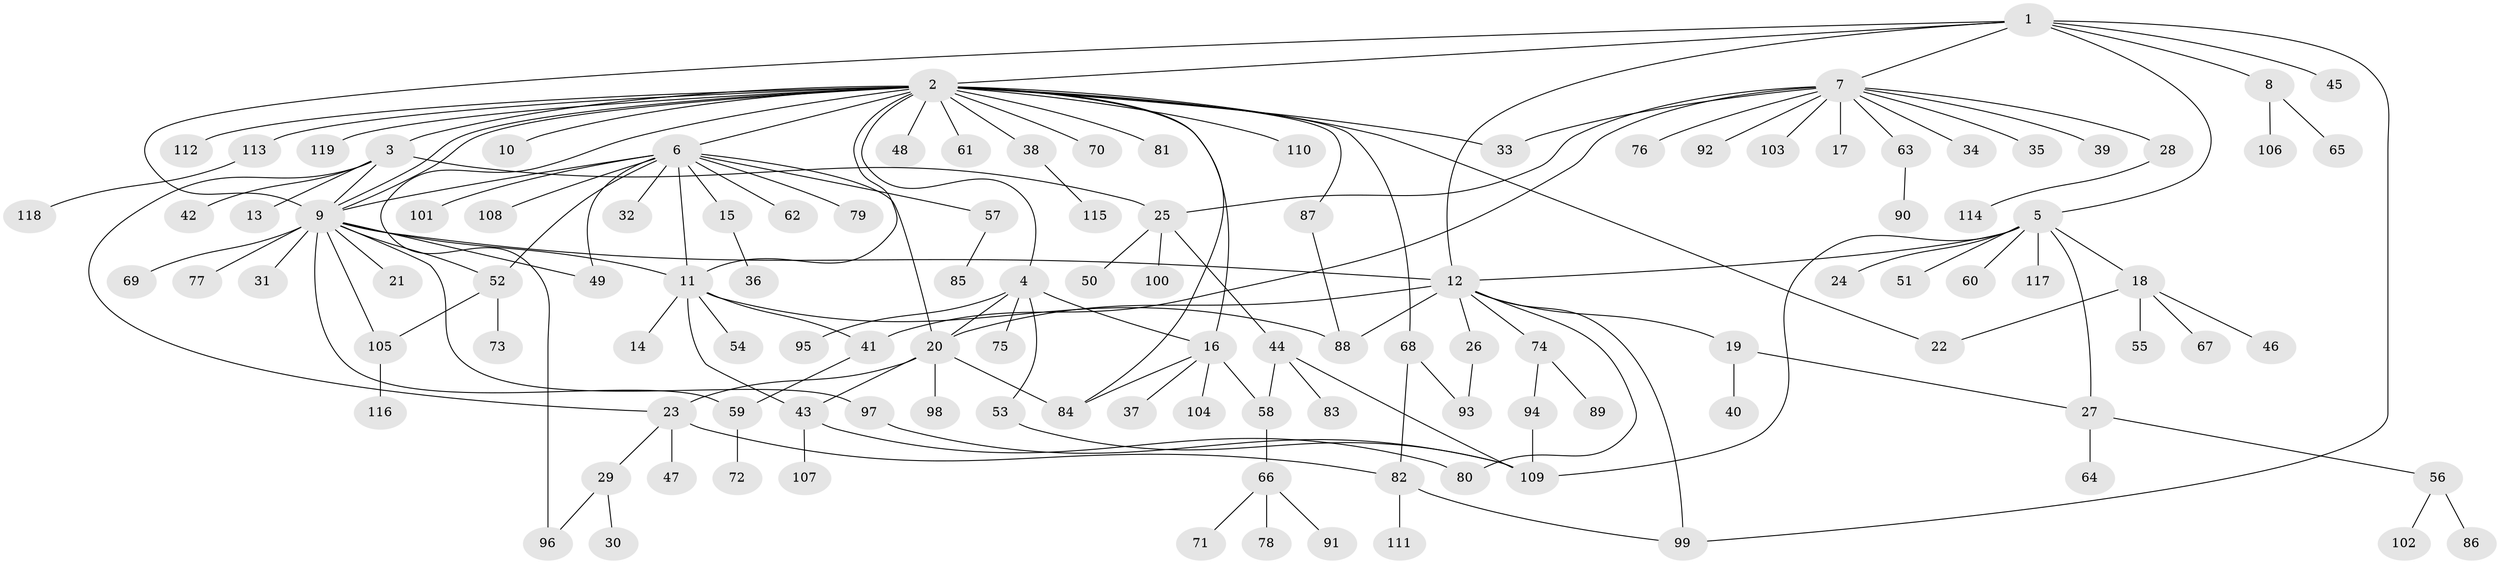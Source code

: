 // coarse degree distribution, {8: 0.01098901098901099, 22: 0.01098901098901099, 5: 0.04395604395604396, 9: 0.02197802197802198, 11: 0.03296703296703297, 13: 0.01098901098901099, 2: 0.15384615384615385, 14: 0.01098901098901099, 1: 0.5934065934065934, 7: 0.01098901098901099, 4: 0.04395604395604396, 3: 0.054945054945054944}
// Generated by graph-tools (version 1.1) at 2025/41/03/06/25 10:41:47]
// undirected, 119 vertices, 155 edges
graph export_dot {
graph [start="1"]
  node [color=gray90,style=filled];
  1;
  2;
  3;
  4;
  5;
  6;
  7;
  8;
  9;
  10;
  11;
  12;
  13;
  14;
  15;
  16;
  17;
  18;
  19;
  20;
  21;
  22;
  23;
  24;
  25;
  26;
  27;
  28;
  29;
  30;
  31;
  32;
  33;
  34;
  35;
  36;
  37;
  38;
  39;
  40;
  41;
  42;
  43;
  44;
  45;
  46;
  47;
  48;
  49;
  50;
  51;
  52;
  53;
  54;
  55;
  56;
  57;
  58;
  59;
  60;
  61;
  62;
  63;
  64;
  65;
  66;
  67;
  68;
  69;
  70;
  71;
  72;
  73;
  74;
  75;
  76;
  77;
  78;
  79;
  80;
  81;
  82;
  83;
  84;
  85;
  86;
  87;
  88;
  89;
  90;
  91;
  92;
  93;
  94;
  95;
  96;
  97;
  98;
  99;
  100;
  101;
  102;
  103;
  104;
  105;
  106;
  107;
  108;
  109;
  110;
  111;
  112;
  113;
  114;
  115;
  116;
  117;
  118;
  119;
  1 -- 2;
  1 -- 5;
  1 -- 7;
  1 -- 8;
  1 -- 9;
  1 -- 12;
  1 -- 45;
  1 -- 99;
  2 -- 3;
  2 -- 4;
  2 -- 6;
  2 -- 9;
  2 -- 9;
  2 -- 10;
  2 -- 11;
  2 -- 16;
  2 -- 22;
  2 -- 33;
  2 -- 38;
  2 -- 48;
  2 -- 61;
  2 -- 68;
  2 -- 70;
  2 -- 81;
  2 -- 84;
  2 -- 87;
  2 -- 96;
  2 -- 110;
  2 -- 112;
  2 -- 113;
  2 -- 119;
  3 -- 9;
  3 -- 13;
  3 -- 23;
  3 -- 25;
  3 -- 42;
  4 -- 16;
  4 -- 20;
  4 -- 53;
  4 -- 75;
  4 -- 95;
  5 -- 12;
  5 -- 18;
  5 -- 24;
  5 -- 27;
  5 -- 51;
  5 -- 60;
  5 -- 109;
  5 -- 117;
  6 -- 9;
  6 -- 11;
  6 -- 15;
  6 -- 20;
  6 -- 32;
  6 -- 49;
  6 -- 52;
  6 -- 57;
  6 -- 62;
  6 -- 79;
  6 -- 101;
  6 -- 108;
  7 -- 17;
  7 -- 25;
  7 -- 28;
  7 -- 33;
  7 -- 34;
  7 -- 35;
  7 -- 39;
  7 -- 41;
  7 -- 63;
  7 -- 76;
  7 -- 92;
  7 -- 103;
  8 -- 65;
  8 -- 106;
  9 -- 11;
  9 -- 12;
  9 -- 21;
  9 -- 31;
  9 -- 49;
  9 -- 52;
  9 -- 59;
  9 -- 69;
  9 -- 77;
  9 -- 97;
  9 -- 105;
  11 -- 14;
  11 -- 41;
  11 -- 43;
  11 -- 54;
  11 -- 88;
  12 -- 19;
  12 -- 20;
  12 -- 26;
  12 -- 74;
  12 -- 80;
  12 -- 88;
  12 -- 99;
  15 -- 36;
  16 -- 37;
  16 -- 58;
  16 -- 84;
  16 -- 104;
  18 -- 22;
  18 -- 46;
  18 -- 55;
  18 -- 67;
  19 -- 27;
  19 -- 40;
  20 -- 23;
  20 -- 43;
  20 -- 84;
  20 -- 98;
  23 -- 29;
  23 -- 47;
  23 -- 82;
  25 -- 44;
  25 -- 50;
  25 -- 100;
  26 -- 93;
  27 -- 56;
  27 -- 64;
  28 -- 114;
  29 -- 30;
  29 -- 96;
  38 -- 115;
  41 -- 59;
  43 -- 80;
  43 -- 107;
  44 -- 58;
  44 -- 83;
  44 -- 109;
  52 -- 73;
  52 -- 105;
  53 -- 109;
  56 -- 86;
  56 -- 102;
  57 -- 85;
  58 -- 66;
  59 -- 72;
  63 -- 90;
  66 -- 71;
  66 -- 78;
  66 -- 91;
  68 -- 82;
  68 -- 93;
  74 -- 89;
  74 -- 94;
  82 -- 99;
  82 -- 111;
  87 -- 88;
  94 -- 109;
  97 -- 109;
  105 -- 116;
  113 -- 118;
}
